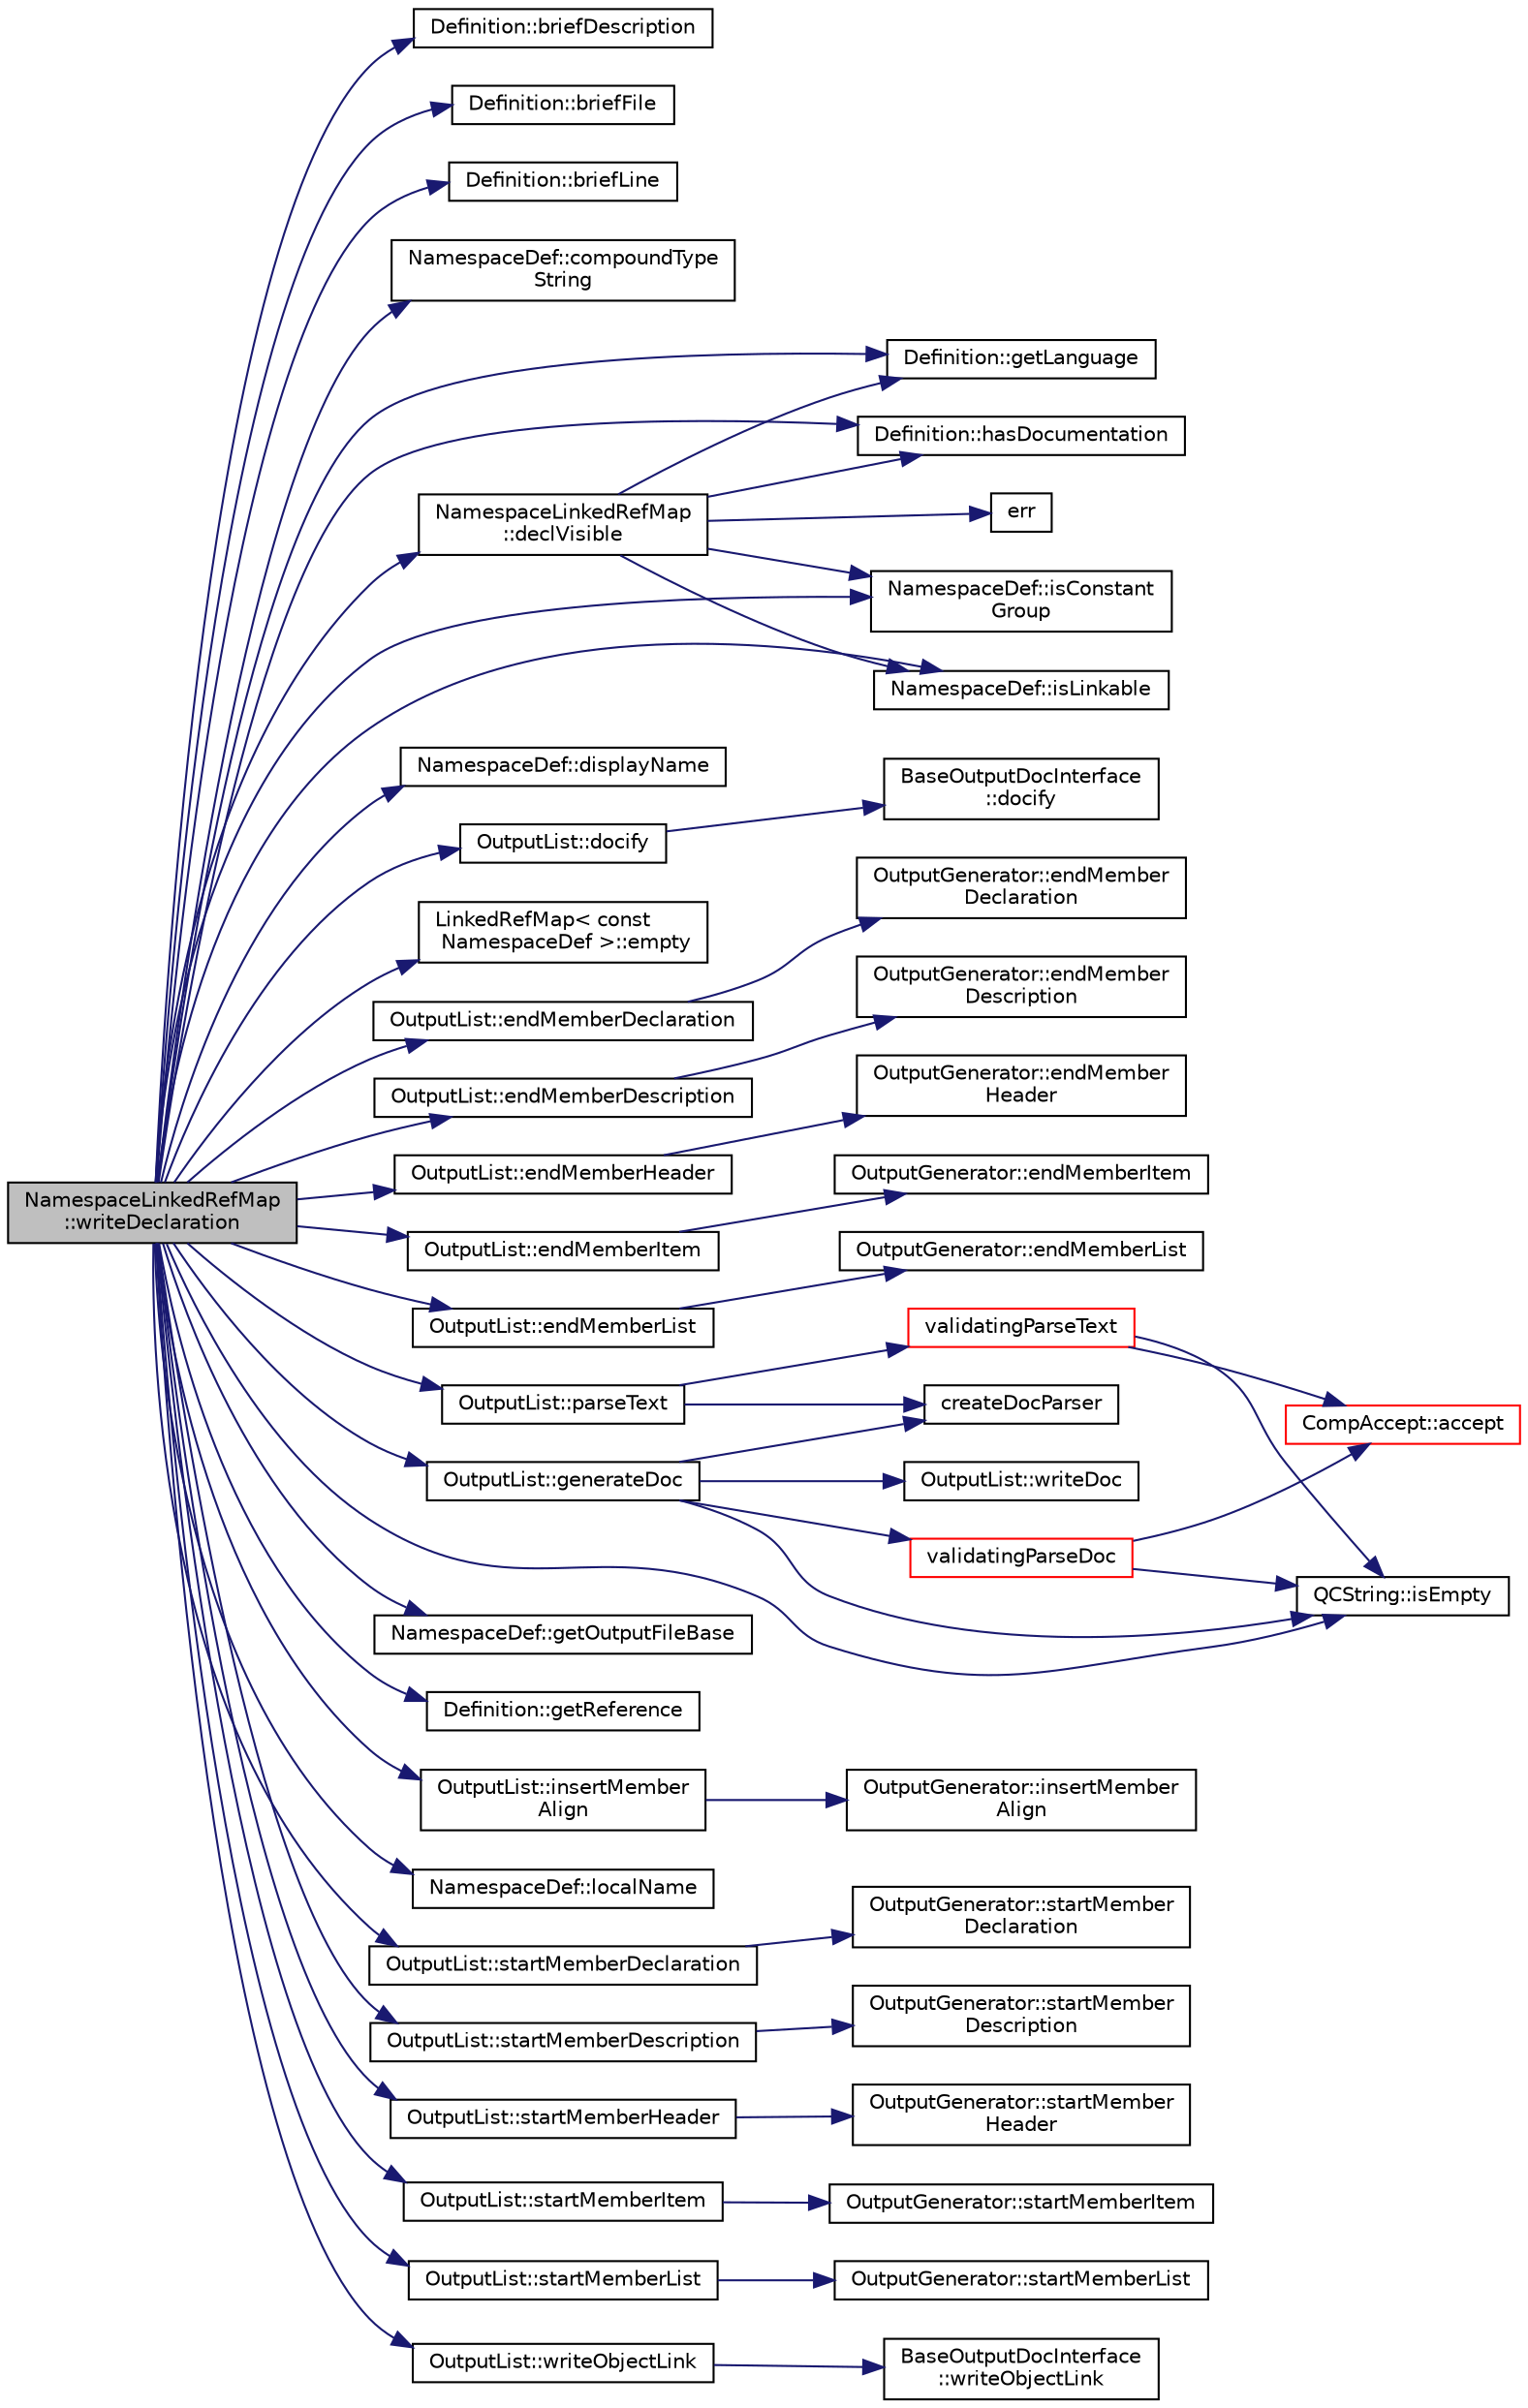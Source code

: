 digraph "NamespaceLinkedRefMap::writeDeclaration"
{
 // LATEX_PDF_SIZE
  edge [fontname="Helvetica",fontsize="10",labelfontname="Helvetica",labelfontsize="10"];
  node [fontname="Helvetica",fontsize="10",shape=record];
  rankdir="LR";
  Node1 [label="NamespaceLinkedRefMap\l::writeDeclaration",height=0.2,width=0.4,color="black", fillcolor="grey75", style="filled", fontcolor="black",tooltip=" "];
  Node1 -> Node2 [color="midnightblue",fontsize="10",style="solid",fontname="Helvetica"];
  Node2 [label="Definition::briefDescription",height=0.2,width=0.4,color="black", fillcolor="white", style="filled",URL="$classDefinition.html#a8ca2bb51665eab1ffd981a38c2b5f188",tooltip=" "];
  Node1 -> Node3 [color="midnightblue",fontsize="10",style="solid",fontname="Helvetica"];
  Node3 [label="Definition::briefFile",height=0.2,width=0.4,color="black", fillcolor="white", style="filled",URL="$classDefinition.html#ac74d77550941a8f568ea56fecc30c873",tooltip=" "];
  Node1 -> Node4 [color="midnightblue",fontsize="10",style="solid",fontname="Helvetica"];
  Node4 [label="Definition::briefLine",height=0.2,width=0.4,color="black", fillcolor="white", style="filled",URL="$classDefinition.html#a8073d399d39c43e66a4b487b3e06ade1",tooltip=" "];
  Node1 -> Node5 [color="midnightblue",fontsize="10",style="solid",fontname="Helvetica"];
  Node5 [label="NamespaceDef::compoundType\lString",height=0.2,width=0.4,color="black", fillcolor="white", style="filled",URL="$classNamespaceDef.html#a6189830ef990cb1f6c91c8df8e4885cd",tooltip=" "];
  Node1 -> Node6 [color="midnightblue",fontsize="10",style="solid",fontname="Helvetica"];
  Node6 [label="NamespaceLinkedRefMap\l::declVisible",height=0.2,width=0.4,color="black", fillcolor="white", style="filled",URL="$classNamespaceLinkedRefMap.html#ad8e6abc4211a4481ccd467d63d04a1eb",tooltip=" "];
  Node6 -> Node7 [color="midnightblue",fontsize="10",style="solid",fontname="Helvetica"];
  Node7 [label="err",height=0.2,width=0.4,color="black", fillcolor="white", style="filled",URL="$message_8cpp.html#aede5746344fdce99647541101eaa7f06",tooltip=" "];
  Node6 -> Node8 [color="midnightblue",fontsize="10",style="solid",fontname="Helvetica"];
  Node8 [label="Definition::getLanguage",height=0.2,width=0.4,color="black", fillcolor="white", style="filled",URL="$classDefinition.html#a0dda9f50f2f9754e6341a10373eafec7",tooltip=" "];
  Node6 -> Node9 [color="midnightblue",fontsize="10",style="solid",fontname="Helvetica"];
  Node9 [label="Definition::hasDocumentation",height=0.2,width=0.4,color="black", fillcolor="white", style="filled",URL="$classDefinition.html#a81f5c355e27d6e159e1598be748aa4de",tooltip=" "];
  Node6 -> Node10 [color="midnightblue",fontsize="10",style="solid",fontname="Helvetica"];
  Node10 [label="NamespaceDef::isConstant\lGroup",height=0.2,width=0.4,color="black", fillcolor="white", style="filled",URL="$classNamespaceDef.html#a36bd16cdea38963a5989a39bc8a9a776",tooltip=" "];
  Node6 -> Node11 [color="midnightblue",fontsize="10",style="solid",fontname="Helvetica"];
  Node11 [label="NamespaceDef::isLinkable",height=0.2,width=0.4,color="black", fillcolor="white", style="filled",URL="$classNamespaceDef.html#a83f9eadff359cd7e2693ba8c2d9f4519",tooltip=" "];
  Node1 -> Node12 [color="midnightblue",fontsize="10",style="solid",fontname="Helvetica"];
  Node12 [label="NamespaceDef::displayName",height=0.2,width=0.4,color="black", fillcolor="white", style="filled",URL="$classNamespaceDef.html#a6ac0f0a41addcfb9824036f1d06699a3",tooltip=" "];
  Node1 -> Node13 [color="midnightblue",fontsize="10",style="solid",fontname="Helvetica"];
  Node13 [label="OutputList::docify",height=0.2,width=0.4,color="black", fillcolor="white", style="filled",URL="$classOutputList.html#a5647a62e8819abb6e6b2378a7c115bbd",tooltip=" "];
  Node13 -> Node14 [color="midnightblue",fontsize="10",style="solid",fontname="Helvetica"];
  Node14 [label="BaseOutputDocInterface\l::docify",height=0.2,width=0.4,color="black", fillcolor="white", style="filled",URL="$classBaseOutputDocInterface.html#a45a57ff89e8df4aa6a5e521d2be6321b",tooltip=" "];
  Node1 -> Node15 [color="midnightblue",fontsize="10",style="solid",fontname="Helvetica"];
  Node15 [label="LinkedRefMap\< const\l NamespaceDef \>::empty",height=0.2,width=0.4,color="black", fillcolor="white", style="filled",URL="$classLinkedRefMap.html#ad4eea714e29d412612981ac2a8bcab40",tooltip=" "];
  Node1 -> Node16 [color="midnightblue",fontsize="10",style="solid",fontname="Helvetica"];
  Node16 [label="OutputList::endMemberDeclaration",height=0.2,width=0.4,color="black", fillcolor="white", style="filled",URL="$classOutputList.html#acd8c06dad427743e4bf81f94bd450e6f",tooltip=" "];
  Node16 -> Node17 [color="midnightblue",fontsize="10",style="solid",fontname="Helvetica"];
  Node17 [label="OutputGenerator::endMember\lDeclaration",height=0.2,width=0.4,color="black", fillcolor="white", style="filled",URL="$classOutputGenerator.html#ac96ab70ec88c939d38f0eacc11e8ced9",tooltip=" "];
  Node1 -> Node18 [color="midnightblue",fontsize="10",style="solid",fontname="Helvetica"];
  Node18 [label="OutputList::endMemberDescription",height=0.2,width=0.4,color="black", fillcolor="white", style="filled",URL="$classOutputList.html#a3824b9043050bea2202a29c15b4c5344",tooltip=" "];
  Node18 -> Node19 [color="midnightblue",fontsize="10",style="solid",fontname="Helvetica"];
  Node19 [label="OutputGenerator::endMember\lDescription",height=0.2,width=0.4,color="black", fillcolor="white", style="filled",URL="$classOutputGenerator.html#af7f56035354567686d15ab77e1f6f31d",tooltip=" "];
  Node1 -> Node20 [color="midnightblue",fontsize="10",style="solid",fontname="Helvetica"];
  Node20 [label="OutputList::endMemberHeader",height=0.2,width=0.4,color="black", fillcolor="white", style="filled",URL="$classOutputList.html#ad50904387e56ccb6532385bfe525e9a2",tooltip=" "];
  Node20 -> Node21 [color="midnightblue",fontsize="10",style="solid",fontname="Helvetica"];
  Node21 [label="OutputGenerator::endMember\lHeader",height=0.2,width=0.4,color="black", fillcolor="white", style="filled",URL="$classOutputGenerator.html#a59dd3993aedf7baf7465b67d4327335e",tooltip=" "];
  Node1 -> Node22 [color="midnightblue",fontsize="10",style="solid",fontname="Helvetica"];
  Node22 [label="OutputList::endMemberItem",height=0.2,width=0.4,color="black", fillcolor="white", style="filled",URL="$classOutputList.html#a5a5aff841b0f9609a1d73ed5ad6e0f34",tooltip=" "];
  Node22 -> Node23 [color="midnightblue",fontsize="10",style="solid",fontname="Helvetica"];
  Node23 [label="OutputGenerator::endMemberItem",height=0.2,width=0.4,color="black", fillcolor="white", style="filled",URL="$classOutputGenerator.html#aac81201cfd0dedc7635bc81913906335",tooltip=" "];
  Node1 -> Node24 [color="midnightblue",fontsize="10",style="solid",fontname="Helvetica"];
  Node24 [label="OutputList::endMemberList",height=0.2,width=0.4,color="black", fillcolor="white", style="filled",URL="$classOutputList.html#a7c8d844390c3ab106b675144baa48fc7",tooltip=" "];
  Node24 -> Node25 [color="midnightblue",fontsize="10",style="solid",fontname="Helvetica"];
  Node25 [label="OutputGenerator::endMemberList",height=0.2,width=0.4,color="black", fillcolor="white", style="filled",URL="$classOutputGenerator.html#af3e875ff86510c53f355c024cc3a574d",tooltip=" "];
  Node1 -> Node26 [color="midnightblue",fontsize="10",style="solid",fontname="Helvetica"];
  Node26 [label="OutputList::generateDoc",height=0.2,width=0.4,color="black", fillcolor="white", style="filled",URL="$classOutputList.html#a877c62aba09007547061b82a62e8c6dd",tooltip=" "];
  Node26 -> Node27 [color="midnightblue",fontsize="10",style="solid",fontname="Helvetica"];
  Node27 [label="createDocParser",height=0.2,width=0.4,color="black", fillcolor="white", style="filled",URL="$docparser_8cpp.html#a00e008a1b49a5878df53ac31ac3e354d",tooltip=" "];
  Node26 -> Node28 [color="midnightblue",fontsize="10",style="solid",fontname="Helvetica"];
  Node28 [label="QCString::isEmpty",height=0.2,width=0.4,color="black", fillcolor="white", style="filled",URL="$classQCString.html#a621c4090d69ad7d05ef8e5234376c3d8",tooltip=" "];
  Node26 -> Node29 [color="midnightblue",fontsize="10",style="solid",fontname="Helvetica"];
  Node29 [label="validatingParseDoc",height=0.2,width=0.4,color="red", fillcolor="white", style="filled",URL="$docparser_8cpp.html#aadebaff733b962f5415b0c5d74afbd00",tooltip=" "];
  Node29 -> Node30 [color="midnightblue",fontsize="10",style="solid",fontname="Helvetica"];
  Node30 [label="CompAccept::accept",height=0.2,width=0.4,color="red", fillcolor="white", style="filled",URL="$classCompAccept.html#ac799791209a925933d3eb1e544a65acf",tooltip=" "];
  Node29 -> Node28 [color="midnightblue",fontsize="10",style="solid",fontname="Helvetica"];
  Node26 -> Node140 [color="midnightblue",fontsize="10",style="solid",fontname="Helvetica"];
  Node140 [label="OutputList::writeDoc",height=0.2,width=0.4,color="black", fillcolor="white", style="filled",URL="$classOutputList.html#abee937cc2cd0386cf76c69a9b5d04de8",tooltip=" "];
  Node1 -> Node8 [color="midnightblue",fontsize="10",style="solid",fontname="Helvetica"];
  Node1 -> Node141 [color="midnightblue",fontsize="10",style="solid",fontname="Helvetica"];
  Node141 [label="NamespaceDef::getOutputFileBase",height=0.2,width=0.4,color="black", fillcolor="white", style="filled",URL="$classNamespaceDef.html#a51a277dfb5ad86e3b67fed5f78b8924b",tooltip=" "];
  Node1 -> Node107 [color="midnightblue",fontsize="10",style="solid",fontname="Helvetica"];
  Node107 [label="Definition::getReference",height=0.2,width=0.4,color="black", fillcolor="white", style="filled",URL="$classDefinition.html#aab5f8631606d43a73f371833eb6425ee",tooltip=" "];
  Node1 -> Node9 [color="midnightblue",fontsize="10",style="solid",fontname="Helvetica"];
  Node1 -> Node142 [color="midnightblue",fontsize="10",style="solid",fontname="Helvetica"];
  Node142 [label="OutputList::insertMember\lAlign",height=0.2,width=0.4,color="black", fillcolor="white", style="filled",URL="$classOutputList.html#a8a0967d0442047bfe07a5644505c2d68",tooltip=" "];
  Node142 -> Node143 [color="midnightblue",fontsize="10",style="solid",fontname="Helvetica"];
  Node143 [label="OutputGenerator::insertMember\lAlign",height=0.2,width=0.4,color="black", fillcolor="white", style="filled",URL="$classOutputGenerator.html#a0df59cf6b0b238b48b139c7bfe5fb901",tooltip=" "];
  Node1 -> Node10 [color="midnightblue",fontsize="10",style="solid",fontname="Helvetica"];
  Node1 -> Node28 [color="midnightblue",fontsize="10",style="solid",fontname="Helvetica"];
  Node1 -> Node11 [color="midnightblue",fontsize="10",style="solid",fontname="Helvetica"];
  Node1 -> Node144 [color="midnightblue",fontsize="10",style="solid",fontname="Helvetica"];
  Node144 [label="NamespaceDef::localName",height=0.2,width=0.4,color="black", fillcolor="white", style="filled",URL="$classNamespaceDef.html#a644bbee18667ad4241093e318778c507",tooltip=" "];
  Node1 -> Node145 [color="midnightblue",fontsize="10",style="solid",fontname="Helvetica"];
  Node145 [label="OutputList::parseText",height=0.2,width=0.4,color="black", fillcolor="white", style="filled",URL="$classOutputList.html#adfdcf2ba925f05be8beb8cf43deb168a",tooltip=" "];
  Node145 -> Node27 [color="midnightblue",fontsize="10",style="solid",fontname="Helvetica"];
  Node145 -> Node146 [color="midnightblue",fontsize="10",style="solid",fontname="Helvetica"];
  Node146 [label="validatingParseText",height=0.2,width=0.4,color="red", fillcolor="white", style="filled",URL="$docparser_8cpp.html#addfb341b6f73a94030c64eb1ce59351d",tooltip=" "];
  Node146 -> Node30 [color="midnightblue",fontsize="10",style="solid",fontname="Helvetica"];
  Node146 -> Node28 [color="midnightblue",fontsize="10",style="solid",fontname="Helvetica"];
  Node1 -> Node152 [color="midnightblue",fontsize="10",style="solid",fontname="Helvetica"];
  Node152 [label="OutputList::startMemberDeclaration",height=0.2,width=0.4,color="black", fillcolor="white", style="filled",URL="$classOutputList.html#a09a4062cfac0ed8f9d3dec4cd42f1aa7",tooltip=" "];
  Node152 -> Node153 [color="midnightblue",fontsize="10",style="solid",fontname="Helvetica"];
  Node153 [label="OutputGenerator::startMember\lDeclaration",height=0.2,width=0.4,color="black", fillcolor="white", style="filled",URL="$classOutputGenerator.html#aeb5b5670178926771b6a649239f15444",tooltip=" "];
  Node1 -> Node154 [color="midnightblue",fontsize="10",style="solid",fontname="Helvetica"];
  Node154 [label="OutputList::startMemberDescription",height=0.2,width=0.4,color="black", fillcolor="white", style="filled",URL="$classOutputList.html#a4988f821b416a64d12c7fbc0a4273bba",tooltip=" "];
  Node154 -> Node155 [color="midnightblue",fontsize="10",style="solid",fontname="Helvetica"];
  Node155 [label="OutputGenerator::startMember\lDescription",height=0.2,width=0.4,color="black", fillcolor="white", style="filled",URL="$classOutputGenerator.html#ae2c562f1f8bf067f0d1ada782d47455a",tooltip=" "];
  Node1 -> Node156 [color="midnightblue",fontsize="10",style="solid",fontname="Helvetica"];
  Node156 [label="OutputList::startMemberHeader",height=0.2,width=0.4,color="black", fillcolor="white", style="filled",URL="$classOutputList.html#af6404ab3a071c87189d8b8dd2f0d2ef1",tooltip=" "];
  Node156 -> Node157 [color="midnightblue",fontsize="10",style="solid",fontname="Helvetica"];
  Node157 [label="OutputGenerator::startMember\lHeader",height=0.2,width=0.4,color="black", fillcolor="white", style="filled",URL="$classOutputGenerator.html#af3c5042b2874fe2a7b33d9c99b489cd1",tooltip=" "];
  Node1 -> Node158 [color="midnightblue",fontsize="10",style="solid",fontname="Helvetica"];
  Node158 [label="OutputList::startMemberItem",height=0.2,width=0.4,color="black", fillcolor="white", style="filled",URL="$classOutputList.html#adcf550af217cac3f4b9c30745626d613",tooltip=" "];
  Node158 -> Node159 [color="midnightblue",fontsize="10",style="solid",fontname="Helvetica"];
  Node159 [label="OutputGenerator::startMemberItem",height=0.2,width=0.4,color="black", fillcolor="white", style="filled",URL="$classOutputGenerator.html#a486b806f33217501349cd8b9dc5f5f8c",tooltip=" "];
  Node1 -> Node160 [color="midnightblue",fontsize="10",style="solid",fontname="Helvetica"];
  Node160 [label="OutputList::startMemberList",height=0.2,width=0.4,color="black", fillcolor="white", style="filled",URL="$classOutputList.html#a7431bc4b23642f75af48f25a415d4ec8",tooltip=" "];
  Node160 -> Node161 [color="midnightblue",fontsize="10",style="solid",fontname="Helvetica"];
  Node161 [label="OutputGenerator::startMemberList",height=0.2,width=0.4,color="black", fillcolor="white", style="filled",URL="$classOutputGenerator.html#a55bfc9535965545c98a07fd5e94ccfde",tooltip=" "];
  Node1 -> Node162 [color="midnightblue",fontsize="10",style="solid",fontname="Helvetica"];
  Node162 [label="OutputList::writeObjectLink",height=0.2,width=0.4,color="black", fillcolor="white", style="filled",URL="$classOutputList.html#a411807a84d5f9e2fb716a0f66bde56b6",tooltip=" "];
  Node162 -> Node163 [color="midnightblue",fontsize="10",style="solid",fontname="Helvetica"];
  Node163 [label="BaseOutputDocInterface\l::writeObjectLink",height=0.2,width=0.4,color="black", fillcolor="white", style="filled",URL="$classBaseOutputDocInterface.html#a53257bf6d93156b0b5763f0b7cee34d8",tooltip=" "];
}
